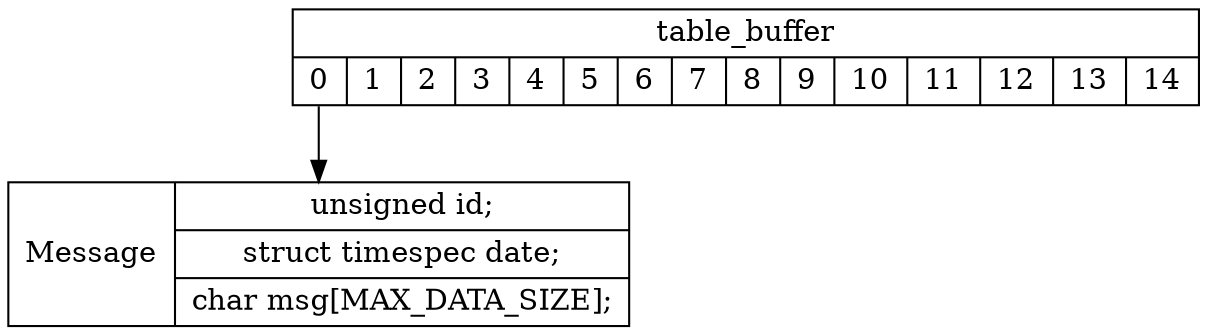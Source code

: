 digraph table_buffer {
	
	graph [
		fontsize = 11.5;
		dpi = 300;
	]
	
	"table_buffer" [
		label = "{table_buffer|{<buff0> 0| 1| 2| 3| 4| 5| 6| 7| 8| 9| 10| 11| 12| 13| 14}}"
		shape = "record"
	]

	"Message" [
		label = "Message|{unsigned id;| struct timespec date;| char msg[MAX_DATA_SIZE];}"
		shape = "record"
	]
	
	table_buffer:buff0 -> Message

}